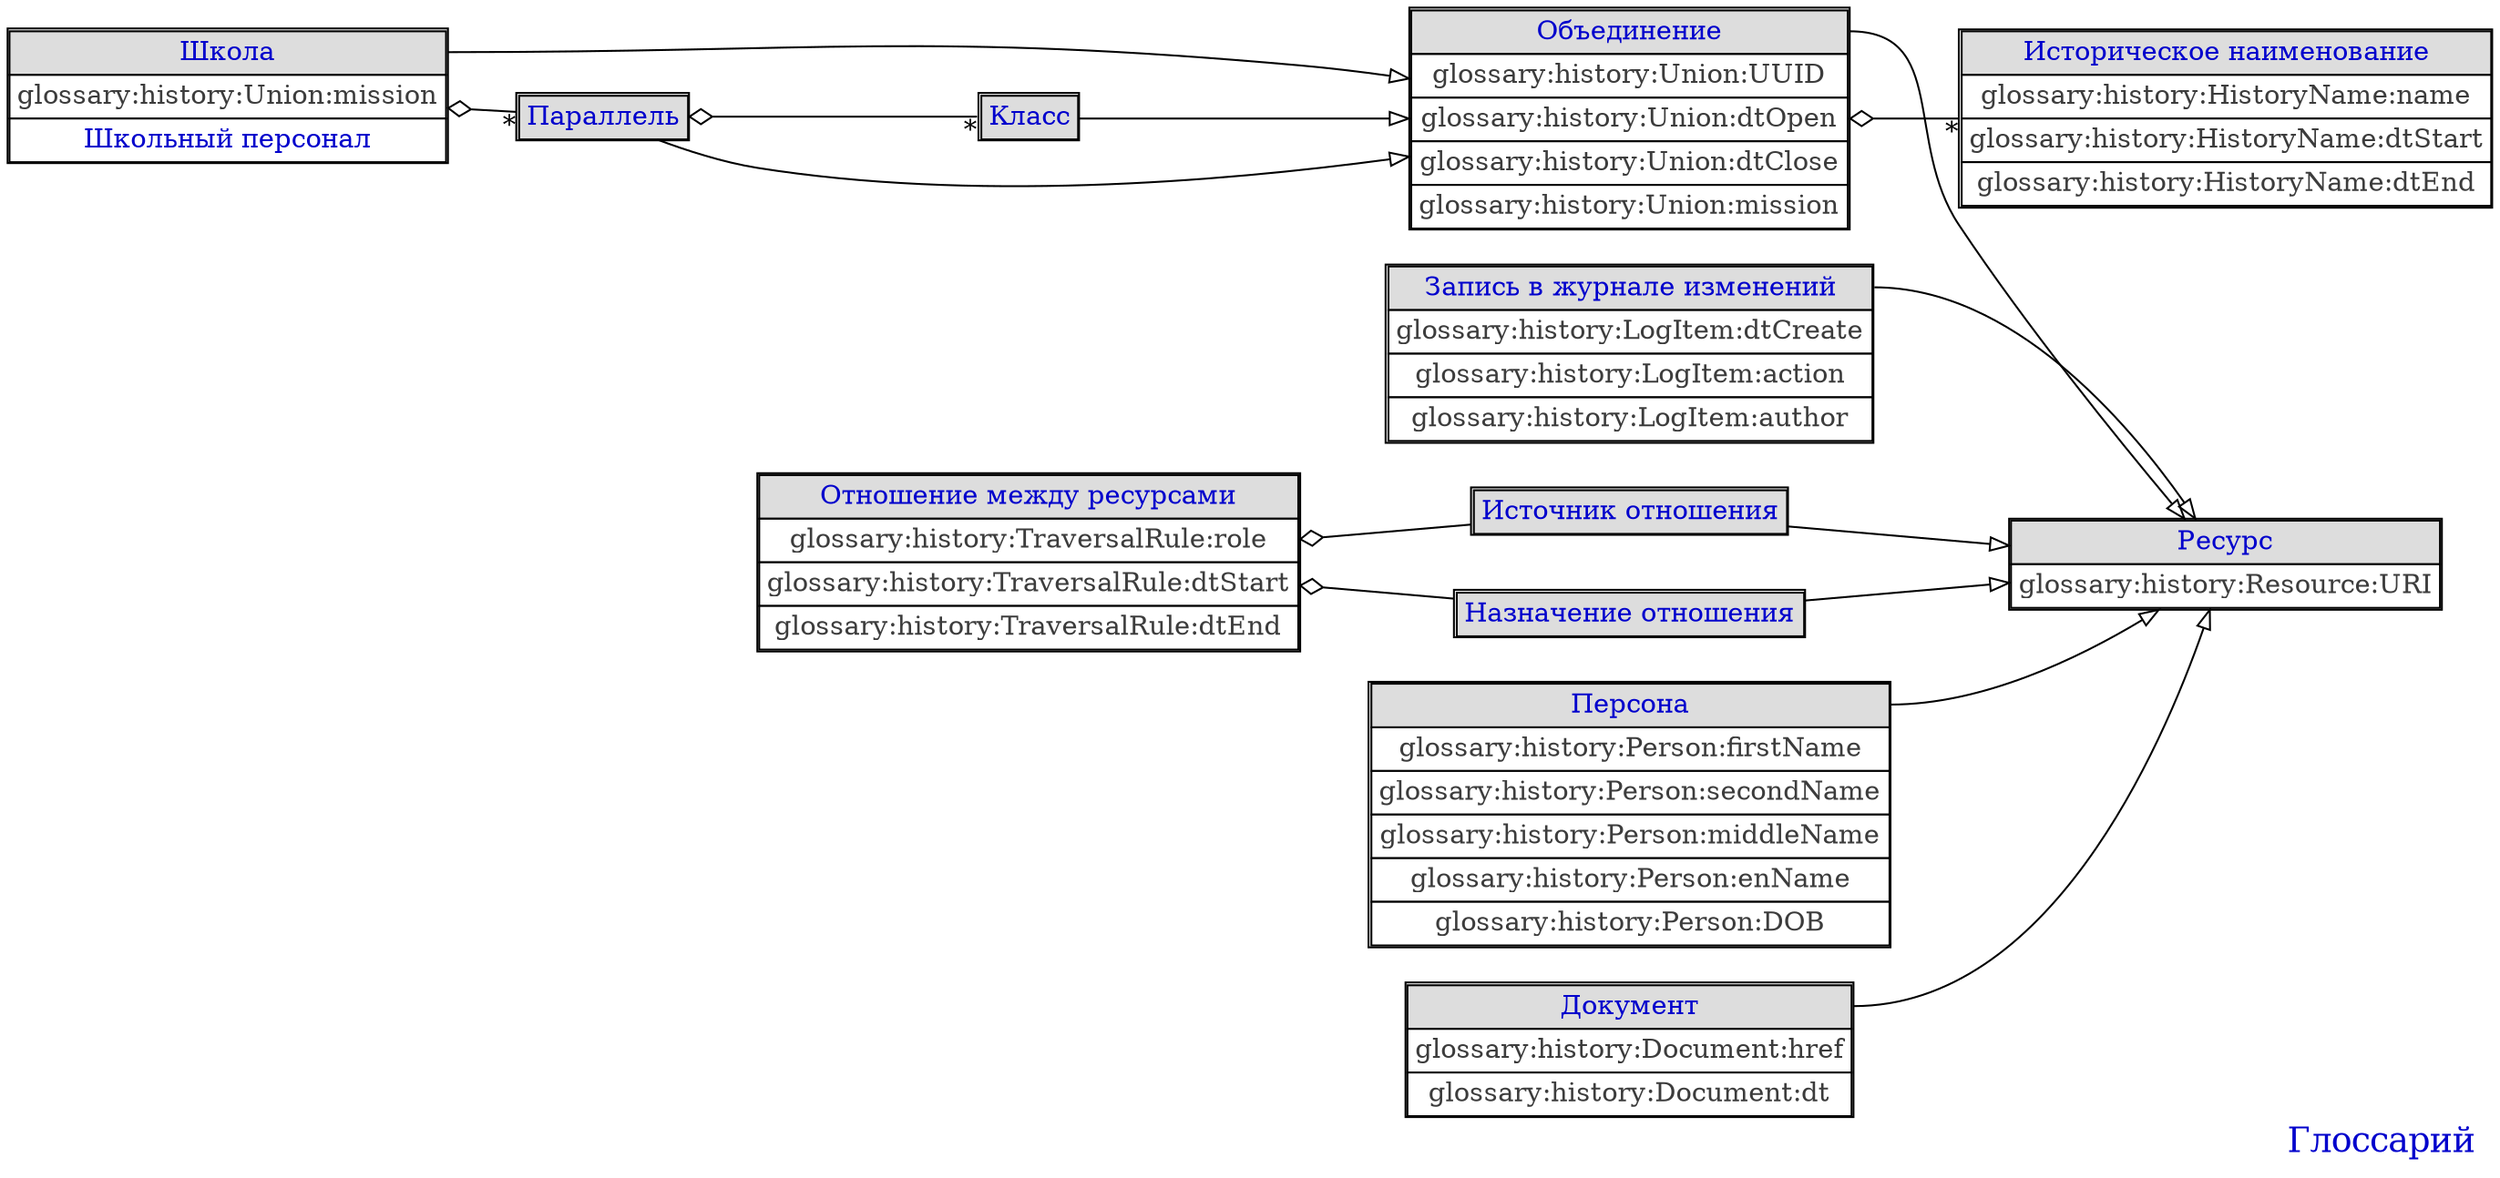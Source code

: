 
		digraph domain_glossary {
			label="Глоссарий";
			URL="images/generated//domain.svg";
			labelloc=b;
			labeljust=r;
			fontsize=18;
			fontcolor="#0000cc";
			rankdir=LR;
			compound=true;
			node [shape=none, margin=0];
			glossary_history_Resource [label=<<TABLE BORDER="1" CELLPADDING="3" CELLSPACING="0"><TR><TD ALIGN="CENTER" HREF="#history:Resource" TITLE="Resource" PORT="glossary_history_Resource" BGCOLOR="#dddddd"><FONT COLOR="#0000cc">Ресурс</FONT></TD></TR><TR><TD ALIGN="CENTER" HREF="#history:Resource:URI" TITLE="" PORT="glossary_history_Resource_URI" BGCOLOR="#ffffff"><FONT COLOR="#3c3c3c">glossary:history:Resource:URI</FONT></TD></TR></TABLE>>];
	glossary_history_Union [label=<<TABLE BORDER="1" CELLPADDING="3" CELLSPACING="0"><TR><TD ALIGN="CENTER" HREF="#history:Union" TITLE="Union" PORT="glossary_history_Union" BGCOLOR="#dddddd"><FONT COLOR="#0000cc">Объединение</FONT></TD></TR><TR><TD ALIGN="CENTER" HREF="#history:Union:UUID" TITLE="" PORT="glossary_history_Union_UUID" BGCOLOR="#ffffff"><FONT COLOR="#3c3c3c">glossary:history:Union:UUID</FONT></TD></TR><TR><TD ALIGN="CENTER" HREF="#history:Union:dtOpen" TITLE="" PORT="glossary_history_Union_dtOpen" BGCOLOR="#ffffff"><FONT COLOR="#3c3c3c">glossary:history:Union:dtOpen</FONT></TD></TR><TR><TD ALIGN="CENTER" HREF="#history:Union:dtClose" TITLE="" PORT="glossary_history_Union_dtClose" BGCOLOR="#ffffff"><FONT COLOR="#3c3c3c">glossary:history:Union:dtClose</FONT></TD></TR><TR><TD ALIGN="CENTER" HREF="#history:Union:mission" TITLE="" PORT="glossary_history_Union_mission" BGCOLOR="#ffffff"><FONT COLOR="#3c3c3c">glossary:history:Union:mission</FONT></TD></TR></TABLE>>];
	glossary_history_School [label=<<TABLE BORDER="1" CELLPADDING="3" CELLSPACING="0"><TR><TD ALIGN="CENTER" HREF="#history:School" TITLE="School" PORT="glossary_history_School" BGCOLOR="#dddddd"><FONT COLOR="#0000cc">Школа</FONT></TD></TR><TR><TD ALIGN="CENTER" HREF="#history:Union:mission" TITLE="" PORT="glossary_history_Union_mission" BGCOLOR="#ffffff"><FONT COLOR="#3c3c3c">glossary:history:Union:mission</FONT></TD></TR><TR><TD ALIGN="CENTER" HREF="#history:Stuff" TITLE="Stuff" PORT="glossary_history_Stuff" BGCOLOR="#ffffff"><FONT COLOR="#0000cc">Школьный персонал</FONT></TD></TR></TABLE>>];
	glossary_history_Year [label=<<TABLE BORDER="1" CELLPADDING="3" CELLSPACING="0"><TR><TD ALIGN="CENTER" HREF="#history:Year" TITLE="Year" PORT="glossary_history_Year" BGCOLOR="#dddddd"><FONT COLOR="#0000cc">Параллель</FONT></TD></TR></TABLE>>];
	glossary_history_Form [label=<<TABLE BORDER="1" CELLPADDING="3" CELLSPACING="0"><TR><TD ALIGN="CENTER" HREF="#history:Form" TITLE="Form" PORT="glossary_history_Form" BGCOLOR="#dddddd"><FONT COLOR="#0000cc">Класс</FONT></TD></TR></TABLE>>];
	glossary_history_HistoryName [label=<<TABLE BORDER="1" CELLPADDING="3" CELLSPACING="0"><TR><TD ALIGN="CENTER" HREF="#history:HistoryName" TITLE="HistoryName" PORT="glossary_history_HistoryName" BGCOLOR="#dddddd"><FONT COLOR="#0000cc">Историческое наименование</FONT></TD></TR><TR><TD ALIGN="CENTER" HREF="#history:HistoryName:name" TITLE="" PORT="glossary_history_HistoryName_name" BGCOLOR="#ffffff"><FONT COLOR="#3c3c3c">glossary:history:HistoryName:name</FONT></TD></TR><TR><TD ALIGN="CENTER" HREF="#history:HistoryName:dtStart" TITLE="" PORT="glossary_history_HistoryName_dtStart" BGCOLOR="#ffffff"><FONT COLOR="#3c3c3c">glossary:history:HistoryName:dtStart</FONT></TD></TR><TR><TD ALIGN="CENTER" HREF="#history:HistoryName:dtEnd" TITLE="" PORT="glossary_history_HistoryName_dtEnd" BGCOLOR="#ffffff"><FONT COLOR="#3c3c3c">glossary:history:HistoryName:dtEnd</FONT></TD></TR></TABLE>>];
	glossary_history_Person [label=<<TABLE BORDER="1" CELLPADDING="3" CELLSPACING="0"><TR><TD ALIGN="CENTER" HREF="#history:Person" TITLE="Person" PORT="glossary_history_Person" BGCOLOR="#dddddd"><FONT COLOR="#0000cc">Персона</FONT></TD></TR><TR><TD ALIGN="CENTER" HREF="#history:Person:firstName" TITLE="" PORT="glossary_history_Person_firstName" BGCOLOR="#ffffff"><FONT COLOR="#3c3c3c">glossary:history:Person:firstName</FONT></TD></TR><TR><TD ALIGN="CENTER" HREF="#history:Person:secondName" TITLE="" PORT="glossary_history_Person_secondName" BGCOLOR="#ffffff"><FONT COLOR="#3c3c3c">glossary:history:Person:secondName</FONT></TD></TR><TR><TD ALIGN="CENTER" HREF="#history:Person:middleName" TITLE="" PORT="glossary_history_Person_middleName" BGCOLOR="#ffffff"><FONT COLOR="#3c3c3c">glossary:history:Person:middleName</FONT></TD></TR><TR><TD ALIGN="CENTER" HREF="#history:Person:enName" TITLE="" PORT="glossary_history_Person_enName" BGCOLOR="#ffffff"><FONT COLOR="#3c3c3c">glossary:history:Person:enName</FONT></TD></TR><TR><TD ALIGN="CENTER" HREF="#history:Person:DOB" TITLE="" PORT="glossary_history_Person_DOB" BGCOLOR="#ffffff"><FONT COLOR="#3c3c3c">glossary:history:Person:DOB</FONT></TD></TR></TABLE>>];
	glossary_history_Document [label=<<TABLE BORDER="1" CELLPADDING="3" CELLSPACING="0"><TR><TD ALIGN="CENTER" HREF="#history:Document" TITLE="Document" PORT="glossary_history_Document" BGCOLOR="#dddddd"><FONT COLOR="#0000cc">Документ</FONT></TD></TR><TR><TD ALIGN="CENTER" HREF="#history:Document:href" TITLE="" PORT="glossary_history_Document_href" BGCOLOR="#ffffff"><FONT COLOR="#3c3c3c">glossary:history:Document:href</FONT></TD></TR><TR><TD ALIGN="CENTER" HREF="#history:Document:dt" TITLE="" PORT="glossary_history_Document_dt" BGCOLOR="#ffffff"><FONT COLOR="#3c3c3c">glossary:history:Document:dt</FONT></TD></TR></TABLE>>];
	glossary_history_LogItem [label=<<TABLE BORDER="1" CELLPADDING="3" CELLSPACING="0"><TR><TD ALIGN="CENTER" HREF="#history:LogItem" TITLE="LogItem" PORT="glossary_history_LogItem" BGCOLOR="#dddddd"><FONT COLOR="#0000cc">Запись в журнале изменений</FONT></TD></TR><TR><TD ALIGN="CENTER" HREF="#history:LogItem:dtCreate" TITLE="" PORT="glossary_history_LogItem_dtCreate" BGCOLOR="#ffffff"><FONT COLOR="#3c3c3c">glossary:history:LogItem:dtCreate</FONT></TD></TR><TR><TD ALIGN="CENTER" HREF="#history:LogItem:action" TITLE="" PORT="glossary_history_LogItem_action" BGCOLOR="#ffffff"><FONT COLOR="#3c3c3c">glossary:history:LogItem:action</FONT></TD></TR><TR><TD ALIGN="CENTER" HREF="#history:LogItem:author" TITLE="" PORT="glossary_history_LogItem_author" BGCOLOR="#ffffff"><FONT COLOR="#3c3c3c">glossary:history:LogItem:author</FONT></TD></TR></TABLE>>];
	glossary_history_TraversalRule [label=<<TABLE BORDER="1" CELLPADDING="3" CELLSPACING="0"><TR><TD ALIGN="CENTER" HREF="#history:TraversalRule" TITLE="TraversalRule" PORT="glossary_history_TraversalRule" BGCOLOR="#dddddd"><FONT COLOR="#0000cc">Отношение между ресурсами</FONT></TD></TR><TR><TD ALIGN="CENTER" HREF="#history:TraversalRule:role" TITLE="" PORT="glossary_history_TraversalRule_role" BGCOLOR="#ffffff"><FONT COLOR="#3c3c3c">glossary:history:TraversalRule:role</FONT></TD></TR><TR><TD ALIGN="CENTER" HREF="#history:TraversalRule:dtStart" TITLE="" PORT="glossary_history_TraversalRule_dtStart" BGCOLOR="#ffffff"><FONT COLOR="#3c3c3c">glossary:history:TraversalRule:dtStart</FONT></TD></TR><TR><TD ALIGN="CENTER" HREF="#history:TraversalRule:dtEnd" TITLE="" PORT="glossary_history_TraversalRule_dtEnd" BGCOLOR="#ffffff"><FONT COLOR="#3c3c3c">glossary:history:TraversalRule:dtEnd</FONT></TD></TR></TABLE>>];
	glossary_history_Source [label=<<TABLE BORDER="1" CELLPADDING="3" CELLSPACING="0"><TR><TD ALIGN="CENTER" HREF="#history:Source" TITLE="Source" PORT="glossary_history_Source" BGCOLOR="#dddddd"><FONT COLOR="#0000cc">Источник отношения</FONT></TD></TR></TABLE>>];
	glossary_history_Destination [label=<<TABLE BORDER="1" CELLPADDING="3" CELLSPACING="0"><TR><TD ALIGN="CENTER" HREF="#history:Destination" TITLE="Destination" PORT="glossary_history_Destination" BGCOLOR="#dddddd"><FONT COLOR="#0000cc">Назначение отношения</FONT></TD></TR></TABLE>>];
	
			
			
			edge [dir="back",arrowtail="odiamond"];
			glossary_history_TraversalRule -> glossary_history_Destination;
		glossary_history_TraversalRule -> glossary_history_Source;
		
			edge [dir="back",arrowtail="odiamond",headlabel="*"];
			glossary_history_Union -> glossary_history_HistoryName;
		glossary_history_School -> glossary_history_Year;
		glossary_history_Year -> glossary_history_Form;
		
			
			edge [dir="forward",arrowhead="onormal",headlabel=""];
			glossary_history_Union:glossary_history_Union -> glossary_history_Resource;
		
	glossary_history_School:glossary_history_School -> glossary_history_Union;
		
	glossary_history_Year:glossary_history_Year -> glossary_history_Union;
		
	glossary_history_Form:glossary_history_Form -> glossary_history_Union;
		
	glossary_history_Person:glossary_history_Person -> glossary_history_Resource;
		
	glossary_history_Document:glossary_history_Document -> glossary_history_Resource;
		
	glossary_history_LogItem:glossary_history_LogItem -> glossary_history_Resource;
		
	glossary_history_Source:glossary_history_Source -> glossary_history_Resource;
		
	glossary_history_Destination:glossary_history_Destination -> glossary_history_Resource;
		
	
		}
	